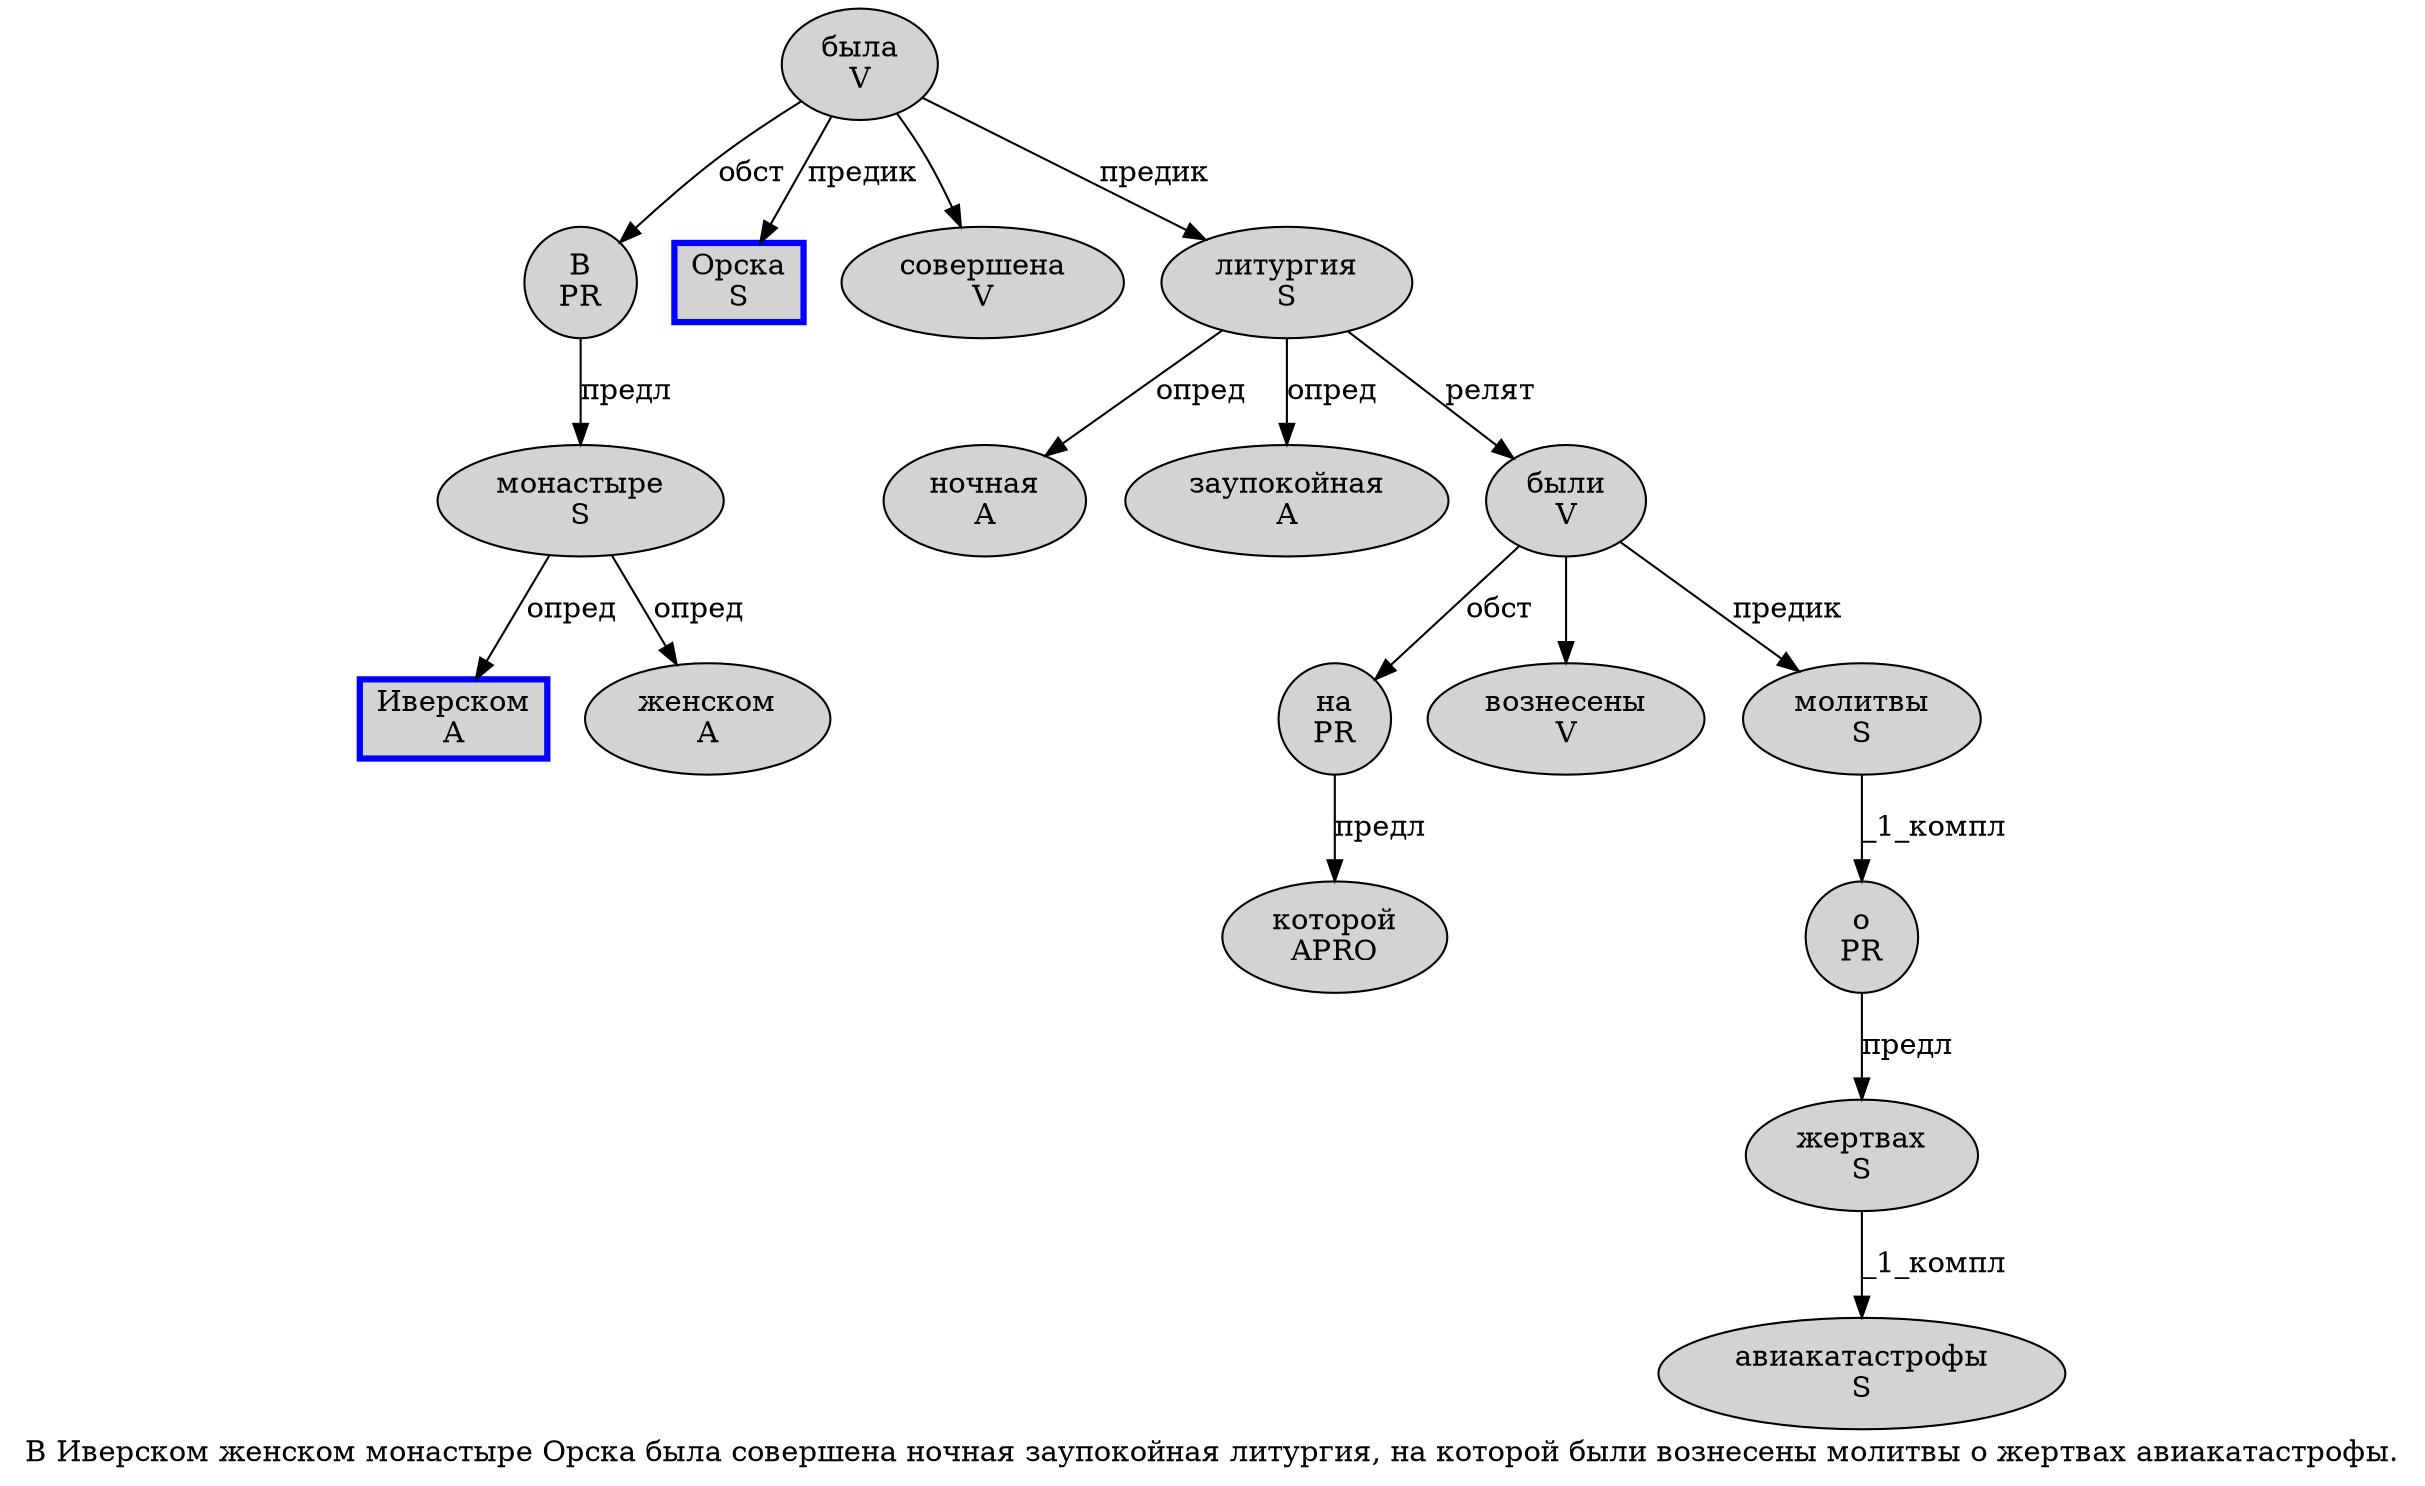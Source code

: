 digraph SENTENCE_1437 {
	graph [label="В Иверском женском монастыре Орска была совершена ночная заупокойная литургия, на которой были вознесены молитвы о жертвах авиакатастрофы."]
	node [style=filled]
		0 [label="В
PR" color="" fillcolor=lightgray penwidth=1 shape=ellipse]
		1 [label="Иверском
A" color=blue fillcolor=lightgray penwidth=3 shape=box]
		2 [label="женском
A" color="" fillcolor=lightgray penwidth=1 shape=ellipse]
		3 [label="монастыре
S" color="" fillcolor=lightgray penwidth=1 shape=ellipse]
		4 [label="Орска
S" color=blue fillcolor=lightgray penwidth=3 shape=box]
		5 [label="была
V" color="" fillcolor=lightgray penwidth=1 shape=ellipse]
		6 [label="совершена
V" color="" fillcolor=lightgray penwidth=1 shape=ellipse]
		7 [label="ночная
A" color="" fillcolor=lightgray penwidth=1 shape=ellipse]
		8 [label="заупокойная
A" color="" fillcolor=lightgray penwidth=1 shape=ellipse]
		9 [label="литургия
S" color="" fillcolor=lightgray penwidth=1 shape=ellipse]
		11 [label="на
PR" color="" fillcolor=lightgray penwidth=1 shape=ellipse]
		12 [label="которой
APRO" color="" fillcolor=lightgray penwidth=1 shape=ellipse]
		13 [label="были
V" color="" fillcolor=lightgray penwidth=1 shape=ellipse]
		14 [label="вознесены
V" color="" fillcolor=lightgray penwidth=1 shape=ellipse]
		15 [label="молитвы
S" color="" fillcolor=lightgray penwidth=1 shape=ellipse]
		16 [label="о
PR" color="" fillcolor=lightgray penwidth=1 shape=ellipse]
		17 [label="жертвах
S" color="" fillcolor=lightgray penwidth=1 shape=ellipse]
		18 [label="авиакатастрофы
S" color="" fillcolor=lightgray penwidth=1 shape=ellipse]
			9 -> 7 [label="опред"]
			9 -> 8 [label="опред"]
			9 -> 13 [label="релят"]
			3 -> 1 [label="опред"]
			3 -> 2 [label="опред"]
			13 -> 11 [label="обст"]
			13 -> 14
			13 -> 15 [label="предик"]
			16 -> 17 [label="предл"]
			11 -> 12 [label="предл"]
			17 -> 18 [label="_1_компл"]
			0 -> 3 [label="предл"]
			15 -> 16 [label="_1_компл"]
			5 -> 0 [label="обст"]
			5 -> 4 [label="предик"]
			5 -> 6
			5 -> 9 [label="предик"]
}